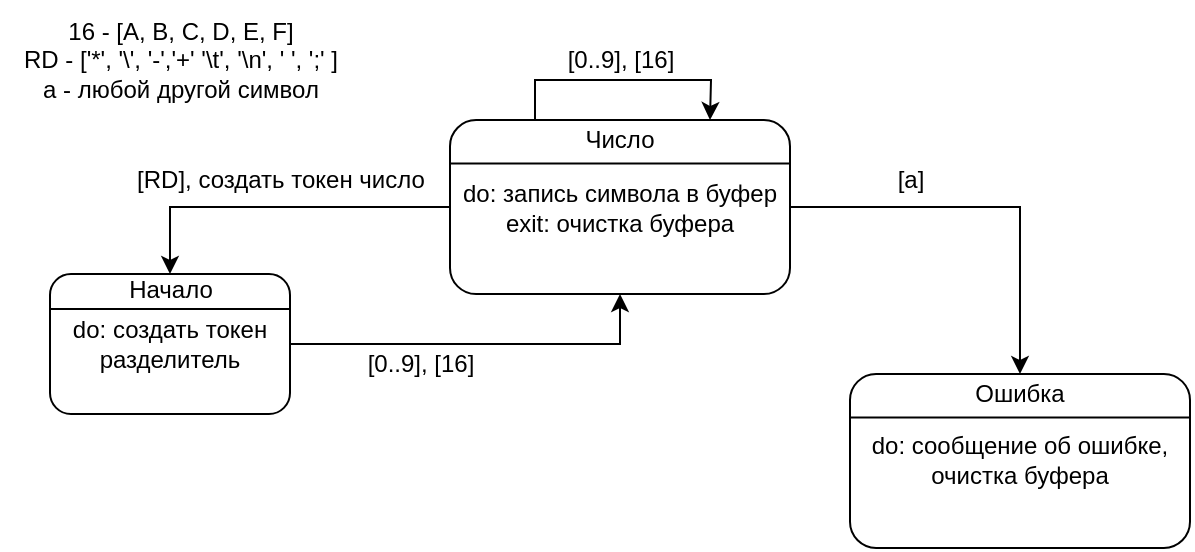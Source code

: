 <mxfile version="21.2.1" type="device" pages="4">
  <diagram name="Число" id="-FaNdaJi-jYGTAQw807s">
    <mxGraphModel dx="993" dy="581" grid="1" gridSize="10" guides="1" tooltips="1" connect="1" arrows="1" fold="1" page="1" pageScale="1" pageWidth="827" pageHeight="1169" math="0" shadow="0">
      <root>
        <mxCell id="0" />
        <mxCell id="1" parent="0" />
        <mxCell id="g2cR2aIbDtPU0na0KHwk-6" value="16 - [A, B, C, D, E, F]&lt;br&gt;RD - [&#39;*&#39;, &#39;\&#39;, &#39;-&#39;,&#39;+&#39; &#39;\t&#39;, &#39;\n&#39;, &#39; &#39;, &#39;;&#39; ]&lt;br&gt;a - любой другой символ" style="text;html=1;align=center;verticalAlign=middle;resizable=0;points=[];autosize=1;strokeColor=none;fillColor=none;" vertex="1" parent="1">
          <mxGeometry x="5" y="20.04" width="180" height="60" as="geometry" />
        </mxCell>
        <mxCell id="g2cR2aIbDtPU0na0KHwk-30" style="edgeStyle=orthogonalEdgeStyle;rounded=0;orthogonalLoop=1;jettySize=auto;html=1;exitX=1;exitY=0.5;exitDx=0;exitDy=0;entryX=0.5;entryY=1;entryDx=0;entryDy=0;" edge="1" parent="1" source="g2cR2aIbDtPU0na0KHwk-43" target="g2cR2aIbDtPU0na0KHwk-15">
          <mxGeometry relative="1" as="geometry">
            <mxPoint x="150" y="167" as="sourcePoint" />
            <mxPoint x="370" y="227" as="targetPoint" />
            <Array as="points">
              <mxPoint x="315" y="192" />
            </Array>
          </mxGeometry>
        </mxCell>
        <mxCell id="g2cR2aIbDtPU0na0KHwk-31" value="[0..9], [16]" style="text;html=1;align=center;verticalAlign=middle;resizable=0;points=[];autosize=1;strokeColor=none;fillColor=none;" vertex="1" parent="1">
          <mxGeometry x="175" y="187" width="80" height="30" as="geometry" />
        </mxCell>
        <mxCell id="g2cR2aIbDtPU0na0KHwk-32" value="" style="group" vertex="1" connectable="0" parent="1">
          <mxGeometry x="230" y="80.04" width="170" height="86.96" as="geometry" />
        </mxCell>
        <mxCell id="g2cR2aIbDtPU0na0KHwk-33" style="edgeStyle=orthogonalEdgeStyle;rounded=0;orthogonalLoop=1;jettySize=auto;html=1;exitX=0.25;exitY=0;exitDx=0;exitDy=0;" edge="1" parent="g2cR2aIbDtPU0na0KHwk-32" source="g2cR2aIbDtPU0na0KHwk-15">
          <mxGeometry relative="1" as="geometry">
            <mxPoint x="130" y="-0.04" as="targetPoint" />
          </mxGeometry>
        </mxCell>
        <mxCell id="g2cR2aIbDtPU0na0KHwk-15" value="do: запись символа в буфер&lt;br&gt;exit: очистка буфера" style="rounded=1;whiteSpace=wrap;html=1;" vertex="1" parent="g2cR2aIbDtPU0na0KHwk-32">
          <mxGeometry y="0.003" width="170" height="86.957" as="geometry" />
        </mxCell>
        <mxCell id="g2cR2aIbDtPU0na0KHwk-16" value="" style="endArrow=none;html=1;rounded=0;exitX=0;exitY=0.25;exitDx=0;exitDy=0;entryX=1;entryY=0.25;entryDx=0;entryDy=0;" edge="1" parent="g2cR2aIbDtPU0na0KHwk-32" source="g2cR2aIbDtPU0na0KHwk-15" target="g2cR2aIbDtPU0na0KHwk-15">
          <mxGeometry width="50" height="50" relative="1" as="geometry">
            <mxPoint x="48.571" y="0.003" as="sourcePoint" />
            <mxPoint x="109.286" y="-72.46" as="targetPoint" />
          </mxGeometry>
        </mxCell>
        <mxCell id="g2cR2aIbDtPU0na0KHwk-17" value="Число" style="text;html=1;strokeColor=none;fillColor=none;align=center;verticalAlign=middle;whiteSpace=wrap;rounded=0;" vertex="1" parent="g2cR2aIbDtPU0na0KHwk-32">
          <mxGeometry x="53.21" width="63.57" height="20" as="geometry" />
        </mxCell>
        <mxCell id="g2cR2aIbDtPU0na0KHwk-34" value="[0..9], [16]" style="text;html=1;align=center;verticalAlign=middle;resizable=0;points=[];autosize=1;strokeColor=none;fillColor=none;" vertex="1" parent="1">
          <mxGeometry x="275" y="35.04" width="80" height="30" as="geometry" />
        </mxCell>
        <mxCell id="g2cR2aIbDtPU0na0KHwk-41" value="" style="group" vertex="1" connectable="0" parent="1">
          <mxGeometry x="30" y="157" width="120" height="70" as="geometry" />
        </mxCell>
        <mxCell id="g2cR2aIbDtPU0na0KHwk-43" value="do: создать токен разделитель" style="rounded=1;whiteSpace=wrap;html=1;" vertex="1" parent="g2cR2aIbDtPU0na0KHwk-41">
          <mxGeometry y="0.003" width="120" height="69.997" as="geometry" />
        </mxCell>
        <mxCell id="g2cR2aIbDtPU0na0KHwk-44" value="" style="endArrow=none;html=1;rounded=0;exitX=0;exitY=0.25;exitDx=0;exitDy=0;entryX=1;entryY=0.25;entryDx=0;entryDy=0;" edge="1" parent="g2cR2aIbDtPU0na0KHwk-41" source="g2cR2aIbDtPU0na0KHwk-43" target="g2cR2aIbDtPU0na0KHwk-43">
          <mxGeometry width="50" height="50" relative="1" as="geometry">
            <mxPoint x="34.286" y="0.003" as="sourcePoint" />
            <mxPoint x="77.143" y="-58.328" as="targetPoint" />
          </mxGeometry>
        </mxCell>
        <mxCell id="g2cR2aIbDtPU0na0KHwk-45" value="Начало" style="text;html=1;strokeColor=none;fillColor=none;align=center;verticalAlign=middle;whiteSpace=wrap;rounded=0;" vertex="1" parent="g2cR2aIbDtPU0na0KHwk-41">
          <mxGeometry x="37.56" width="44.873" height="16.099" as="geometry" />
        </mxCell>
        <mxCell id="g2cR2aIbDtPU0na0KHwk-47" style="edgeStyle=orthogonalEdgeStyle;rounded=0;orthogonalLoop=1;jettySize=auto;html=1;exitX=0;exitY=0.5;exitDx=0;exitDy=0;entryX=0.5;entryY=0;entryDx=0;entryDy=0;" edge="1" parent="1" source="g2cR2aIbDtPU0na0KHwk-15" target="g2cR2aIbDtPU0na0KHwk-45">
          <mxGeometry relative="1" as="geometry" />
        </mxCell>
        <mxCell id="g2cR2aIbDtPU0na0KHwk-48" value="[RD], создать токен число" style="text;html=1;align=center;verticalAlign=middle;resizable=0;points=[];autosize=1;strokeColor=none;fillColor=none;" vertex="1" parent="1">
          <mxGeometry x="60" y="95" width="170" height="30" as="geometry" />
        </mxCell>
        <mxCell id="g2cR2aIbDtPU0na0KHwk-55" value="" style="group" vertex="1" connectable="0" parent="1">
          <mxGeometry x="430" y="207" width="170" height="86.96" as="geometry" />
        </mxCell>
        <mxCell id="g2cR2aIbDtPU0na0KHwk-57" value="do: сообщение об ошибке,&lt;br&gt;очистка буфера" style="rounded=1;whiteSpace=wrap;html=1;" vertex="1" parent="g2cR2aIbDtPU0na0KHwk-55">
          <mxGeometry y="0.003" width="170" height="86.957" as="geometry" />
        </mxCell>
        <mxCell id="g2cR2aIbDtPU0na0KHwk-58" value="" style="endArrow=none;html=1;rounded=0;exitX=0;exitY=0.25;exitDx=0;exitDy=0;entryX=1;entryY=0.25;entryDx=0;entryDy=0;" edge="1" parent="g2cR2aIbDtPU0na0KHwk-55" source="g2cR2aIbDtPU0na0KHwk-57" target="g2cR2aIbDtPU0na0KHwk-57">
          <mxGeometry width="50" height="50" relative="1" as="geometry">
            <mxPoint x="48.571" y="0.003" as="sourcePoint" />
            <mxPoint x="109.286" y="-72.46" as="targetPoint" />
          </mxGeometry>
        </mxCell>
        <mxCell id="g2cR2aIbDtPU0na0KHwk-59" value="Ошибка" style="text;html=1;strokeColor=none;fillColor=none;align=center;verticalAlign=middle;whiteSpace=wrap;rounded=0;" vertex="1" parent="g2cR2aIbDtPU0na0KHwk-55">
          <mxGeometry x="53.21" width="63.57" height="20" as="geometry" />
        </mxCell>
        <mxCell id="g2cR2aIbDtPU0na0KHwk-60" style="edgeStyle=orthogonalEdgeStyle;rounded=0;orthogonalLoop=1;jettySize=auto;html=1;exitX=1;exitY=0.5;exitDx=0;exitDy=0;entryX=0.5;entryY=0;entryDx=0;entryDy=0;" edge="1" parent="1" source="g2cR2aIbDtPU0na0KHwk-15" target="g2cR2aIbDtPU0na0KHwk-59">
          <mxGeometry relative="1" as="geometry" />
        </mxCell>
        <mxCell id="g2cR2aIbDtPU0na0KHwk-61" value="[а]" style="text;html=1;align=center;verticalAlign=middle;resizable=0;points=[];autosize=1;strokeColor=none;fillColor=none;" vertex="1" parent="1">
          <mxGeometry x="440" y="95" width="40" height="30" as="geometry" />
        </mxCell>
      </root>
    </mxGraphModel>
  </diagram>
  <diagram id="Ce51xqV-99f6zPZpt35O" name="слово">
    <mxGraphModel dx="993" dy="581" grid="1" gridSize="10" guides="1" tooltips="1" connect="1" arrows="1" fold="1" page="1" pageScale="1" pageWidth="827" pageHeight="1169" math="0" shadow="0">
      <root>
        <mxCell id="0" />
        <mxCell id="1" parent="0" />
        <mxCell id="4OqHlR-MOp9A3rrNsiLq-1" value="RD1 - [&#39;*&#39;, &#39;\&#39;, &#39;-&#39;, &#39;\t&#39;, &#39;\n&#39;, &#39; &#39;, &#39;;&#39; , &#39;(&#39;, &#39;)&#39;, &#39;&amp;gt;&#39;, &#39;&amp;lt;&#39;, &#39;=&#39;]&lt;br&gt;a - любой другой символ" style="text;html=1;align=left;verticalAlign=middle;resizable=0;points=[];autosize=1;strokeColor=none;fillColor=none;" vertex="1" parent="1">
          <mxGeometry x="10" y="15.04" width="260" height="40" as="geometry" />
        </mxCell>
        <mxCell id="4OqHlR-MOp9A3rrNsiLq-2" style="edgeStyle=orthogonalEdgeStyle;rounded=0;orthogonalLoop=1;jettySize=auto;html=1;exitX=1;exitY=0.5;exitDx=0;exitDy=0;entryX=0.5;entryY=1;entryDx=0;entryDy=0;" edge="1" parent="1" source="4OqHlR-MOp9A3rrNsiLq-11" target="4OqHlR-MOp9A3rrNsiLq-6">
          <mxGeometry relative="1" as="geometry">
            <mxPoint x="150" y="167" as="sourcePoint" />
            <mxPoint x="370" y="227" as="targetPoint" />
            <Array as="points">
              <mxPoint x="315" y="192" />
            </Array>
          </mxGeometry>
        </mxCell>
        <mxCell id="4OqHlR-MOp9A3rrNsiLq-3" value="[буква]" style="text;html=1;align=center;verticalAlign=middle;resizable=0;points=[];autosize=1;strokeColor=none;fillColor=none;" vertex="1" parent="1">
          <mxGeometry x="185" y="187" width="60" height="30" as="geometry" />
        </mxCell>
        <mxCell id="4OqHlR-MOp9A3rrNsiLq-4" value="" style="group" vertex="1" connectable="0" parent="1">
          <mxGeometry x="230" y="80.04" width="170" height="86.96" as="geometry" />
        </mxCell>
        <mxCell id="4OqHlR-MOp9A3rrNsiLq-5" style="edgeStyle=orthogonalEdgeStyle;rounded=0;orthogonalLoop=1;jettySize=auto;html=1;exitX=0.25;exitY=0;exitDx=0;exitDy=0;" edge="1" parent="4OqHlR-MOp9A3rrNsiLq-4" source="4OqHlR-MOp9A3rrNsiLq-6">
          <mxGeometry relative="1" as="geometry">
            <mxPoint x="130" y="-0.04" as="targetPoint" />
          </mxGeometry>
        </mxCell>
        <mxCell id="4OqHlR-MOp9A3rrNsiLq-6" value="do: запись символа в буфер&lt;br&gt;exit: очистка буфера" style="rounded=1;whiteSpace=wrap;html=1;" vertex="1" parent="4OqHlR-MOp9A3rrNsiLq-4">
          <mxGeometry y="0.003" width="170" height="86.957" as="geometry" />
        </mxCell>
        <mxCell id="4OqHlR-MOp9A3rrNsiLq-7" value="" style="endArrow=none;html=1;rounded=0;exitX=0;exitY=0.25;exitDx=0;exitDy=0;entryX=1;entryY=0.25;entryDx=0;entryDy=0;" edge="1" parent="4OqHlR-MOp9A3rrNsiLq-4" source="4OqHlR-MOp9A3rrNsiLq-6" target="4OqHlR-MOp9A3rrNsiLq-6">
          <mxGeometry width="50" height="50" relative="1" as="geometry">
            <mxPoint x="48.571" y="0.003" as="sourcePoint" />
            <mxPoint x="109.286" y="-72.46" as="targetPoint" />
          </mxGeometry>
        </mxCell>
        <mxCell id="4OqHlR-MOp9A3rrNsiLq-8" value="Слово" style="text;html=1;strokeColor=none;fillColor=none;align=center;verticalAlign=middle;whiteSpace=wrap;rounded=0;" vertex="1" parent="4OqHlR-MOp9A3rrNsiLq-4">
          <mxGeometry x="53.21" width="63.57" height="20" as="geometry" />
        </mxCell>
        <mxCell id="4OqHlR-MOp9A3rrNsiLq-9" value="[a]" style="text;html=1;align=center;verticalAlign=middle;resizable=0;points=[];autosize=1;strokeColor=none;fillColor=none;" vertex="1" parent="1">
          <mxGeometry x="295" y="35.04" width="40" height="30" as="geometry" />
        </mxCell>
        <mxCell id="4OqHlR-MOp9A3rrNsiLq-10" value="" style="group" vertex="1" connectable="0" parent="1">
          <mxGeometry x="30" y="157" width="120" height="70" as="geometry" />
        </mxCell>
        <mxCell id="4OqHlR-MOp9A3rrNsiLq-11" value="do: создание токена разделитель" style="rounded=1;whiteSpace=wrap;html=1;" vertex="1" parent="4OqHlR-MOp9A3rrNsiLq-10">
          <mxGeometry y="0.003" width="120" height="69.997" as="geometry" />
        </mxCell>
        <mxCell id="4OqHlR-MOp9A3rrNsiLq-12" value="" style="endArrow=none;html=1;rounded=0;exitX=0;exitY=0.25;exitDx=0;exitDy=0;entryX=1;entryY=0.25;entryDx=0;entryDy=0;" edge="1" parent="4OqHlR-MOp9A3rrNsiLq-10" source="4OqHlR-MOp9A3rrNsiLq-11" target="4OqHlR-MOp9A3rrNsiLq-11">
          <mxGeometry width="50" height="50" relative="1" as="geometry">
            <mxPoint x="34.286" y="0.003" as="sourcePoint" />
            <mxPoint x="77.143" y="-58.328" as="targetPoint" />
          </mxGeometry>
        </mxCell>
        <mxCell id="4OqHlR-MOp9A3rrNsiLq-13" value="Начало" style="text;html=1;strokeColor=none;fillColor=none;align=center;verticalAlign=middle;whiteSpace=wrap;rounded=0;" vertex="1" parent="4OqHlR-MOp9A3rrNsiLq-10">
          <mxGeometry x="37.56" width="44.873" height="16.099" as="geometry" />
        </mxCell>
        <mxCell id="Vw_pq-2iSd1U1v_fBbTp-1" value="" style="group" vertex="1" connectable="0" parent="1">
          <mxGeometry x="430" y="200" width="170" height="86.96" as="geometry" />
        </mxCell>
        <mxCell id="Vw_pq-2iSd1U1v_fBbTp-8" style="edgeStyle=orthogonalEdgeStyle;rounded=0;orthogonalLoop=1;jettySize=auto;html=1;exitX=0;exitY=0.5;exitDx=0;exitDy=0;" edge="1" parent="Vw_pq-2iSd1U1v_fBbTp-1" source="Vw_pq-2iSd1U1v_fBbTp-3">
          <mxGeometry relative="1" as="geometry">
            <mxPoint x="-330" y="30" as="targetPoint" />
            <Array as="points">
              <mxPoint x="-330" y="44" />
            </Array>
          </mxGeometry>
        </mxCell>
        <mxCell id="Vw_pq-2iSd1U1v_fBbTp-3" value="do: сравнение буфера со списоком кодового слова&lt;br&gt;exit: очистка буфера" style="rounded=1;whiteSpace=wrap;html=1;" vertex="1" parent="Vw_pq-2iSd1U1v_fBbTp-1">
          <mxGeometry y="0.003" width="170" height="86.957" as="geometry" />
        </mxCell>
        <mxCell id="Vw_pq-2iSd1U1v_fBbTp-4" value="" style="endArrow=none;html=1;rounded=0;exitX=0;exitY=0.25;exitDx=0;exitDy=0;entryX=1;entryY=0.25;entryDx=0;entryDy=0;" edge="1" parent="Vw_pq-2iSd1U1v_fBbTp-1" source="Vw_pq-2iSd1U1v_fBbTp-3" target="Vw_pq-2iSd1U1v_fBbTp-3">
          <mxGeometry width="50" height="50" relative="1" as="geometry">
            <mxPoint x="48.571" y="0.003" as="sourcePoint" />
            <mxPoint x="109.286" y="-72.46" as="targetPoint" />
          </mxGeometry>
        </mxCell>
        <mxCell id="Vw_pq-2iSd1U1v_fBbTp-5" value="Сравнение" style="text;html=1;strokeColor=none;fillColor=none;align=center;verticalAlign=middle;whiteSpace=wrap;rounded=0;" vertex="1" parent="Vw_pq-2iSd1U1v_fBbTp-1">
          <mxGeometry x="53.21" width="63.57" height="20" as="geometry" />
        </mxCell>
        <mxCell id="Vw_pq-2iSd1U1v_fBbTp-6" style="edgeStyle=orthogonalEdgeStyle;rounded=0;orthogonalLoop=1;jettySize=auto;html=1;exitX=1;exitY=0.5;exitDx=0;exitDy=0;entryX=0.5;entryY=0;entryDx=0;entryDy=0;" edge="1" parent="1" source="4OqHlR-MOp9A3rrNsiLq-6" target="Vw_pq-2iSd1U1v_fBbTp-5">
          <mxGeometry relative="1" as="geometry" />
        </mxCell>
        <mxCell id="Vw_pq-2iSd1U1v_fBbTp-7" value="[RD1]" style="text;html=1;align=center;verticalAlign=middle;resizable=0;points=[];autosize=1;strokeColor=none;fillColor=none;" vertex="1" parent="1">
          <mxGeometry x="425" y="98" width="50" height="30" as="geometry" />
        </mxCell>
        <mxCell id="Vw_pq-2iSd1U1v_fBbTp-9" value="[есть соответствие], создание токена кодовое слово" style="text;html=1;align=center;verticalAlign=middle;resizable=0;points=[];autosize=1;strokeColor=none;fillColor=none;" vertex="1" parent="1">
          <mxGeometry x="110" y="218" width="320" height="30" as="geometry" />
        </mxCell>
        <mxCell id="Vw_pq-2iSd1U1v_fBbTp-11" style="edgeStyle=orthogonalEdgeStyle;rounded=0;orthogonalLoop=1;jettySize=auto;html=1;exitX=0;exitY=0.75;exitDx=0;exitDy=0;entryX=0.25;entryY=1;entryDx=0;entryDy=0;" edge="1" parent="1" source="Vw_pq-2iSd1U1v_fBbTp-3" target="4OqHlR-MOp9A3rrNsiLq-11">
          <mxGeometry relative="1" as="geometry" />
        </mxCell>
        <mxCell id="Vw_pq-2iSd1U1v_fBbTp-12" value="[нет соответствия], создание токена идентификатор" style="text;html=1;align=center;verticalAlign=middle;resizable=0;points=[];autosize=1;strokeColor=none;fillColor=none;" vertex="1" parent="1">
          <mxGeometry x="85" y="256.96" width="310" height="30" as="geometry" />
        </mxCell>
        <mxCell id="Vw_pq-2iSd1U1v_fBbTp-13" style="edgeStyle=orthogonalEdgeStyle;rounded=0;orthogonalLoop=1;jettySize=auto;html=1;exitX=0.25;exitY=1;exitDx=0;exitDy=0;entryX=0;entryY=0.5;entryDx=0;entryDy=0;" edge="1" parent="1" source="Vw_pq-2iSd1U1v_fBbTp-3" target="4OqHlR-MOp9A3rrNsiLq-11">
          <mxGeometry relative="1" as="geometry" />
        </mxCell>
        <mxCell id="Vw_pq-2iSd1U1v_fBbTp-14" value="&lt;span style=&quot;color: rgb(0, 0, 0); font-family: Helvetica; font-size: 12px; font-style: normal; font-variant-ligatures: normal; font-variant-caps: normal; font-weight: 400; letter-spacing: normal; orphans: 2; text-align: center; text-indent: 0px; text-transform: none; widows: 2; word-spacing: 0px; -webkit-text-stroke-width: 0px; background-color: rgb(251, 251, 251); text-decoration-thickness: initial; text-decoration-style: initial; text-decoration-color: initial; float: none; display: inline !important;&quot;&gt;[н], создание токена лев_скобка,&lt;br&gt;[к], создание токена прав_скобка&lt;br&gt;&lt;/span&gt;" style="text;whiteSpace=wrap;html=1;" vertex="1" parent="1">
          <mxGeometry x="94" y="310" width="320" height="40" as="geometry" />
        </mxCell>
      </root>
    </mxGraphModel>
  </diagram>
  <diagram id="Blykep9uQv7Deb8Cek7l" name="разделитель">
    <mxGraphModel dx="993" dy="581" grid="1" gridSize="10" guides="1" tooltips="1" connect="1" arrows="1" fold="1" page="1" pageScale="1" pageWidth="827" pageHeight="1169" math="0" shadow="0">
      <root>
        <mxCell id="0" />
        <mxCell id="1" parent="0" />
        <mxCell id="_HauFo0hC4ByGiSFNSpL-1" style="edgeStyle=orthogonalEdgeStyle;rounded=0;orthogonalLoop=1;jettySize=auto;html=1;exitX=1;exitY=0.5;exitDx=0;exitDy=0;entryX=0.5;entryY=1;entryDx=0;entryDy=0;" edge="1" parent="1" source="_HauFo0hC4ByGiSFNSpL-9" target="_HauFo0hC4ByGiSFNSpL-5">
          <mxGeometry relative="1" as="geometry">
            <mxPoint x="150" y="167" as="sourcePoint" />
            <mxPoint x="370" y="227" as="targetPoint" />
            <Array as="points">
              <mxPoint x="315" y="192" />
            </Array>
          </mxGeometry>
        </mxCell>
        <mxCell id="_HauFo0hC4ByGiSFNSpL-3" value="" style="group" vertex="1" connectable="0" parent="1">
          <mxGeometry x="230" y="80.04" width="170" height="86.96" as="geometry" />
        </mxCell>
        <mxCell id="_HauFo0hC4ByGiSFNSpL-4" style="edgeStyle=orthogonalEdgeStyle;rounded=0;orthogonalLoop=1;jettySize=auto;html=1;exitX=0.25;exitY=0;exitDx=0;exitDy=0;" edge="1" parent="_HauFo0hC4ByGiSFNSpL-3" source="_HauFo0hC4ByGiSFNSpL-5">
          <mxGeometry relative="1" as="geometry">
            <mxPoint x="130" y="-0.04" as="targetPoint" />
          </mxGeometry>
        </mxCell>
        <mxCell id="_HauFo0hC4ByGiSFNSpL-5" value="do: запись символа в буфер&lt;br&gt;exit: очистка буфера" style="rounded=1;whiteSpace=wrap;html=1;" vertex="1" parent="_HauFo0hC4ByGiSFNSpL-3">
          <mxGeometry y="0.003" width="170" height="86.957" as="geometry" />
        </mxCell>
        <mxCell id="_HauFo0hC4ByGiSFNSpL-6" value="" style="endArrow=none;html=1;rounded=0;exitX=0;exitY=0.25;exitDx=0;exitDy=0;entryX=1;entryY=0.25;entryDx=0;entryDy=0;" edge="1" parent="_HauFo0hC4ByGiSFNSpL-3" source="_HauFo0hC4ByGiSFNSpL-5" target="_HauFo0hC4ByGiSFNSpL-5">
          <mxGeometry width="50" height="50" relative="1" as="geometry">
            <mxPoint x="48.571" y="0.003" as="sourcePoint" />
            <mxPoint x="109.286" y="-72.46" as="targetPoint" />
          </mxGeometry>
        </mxCell>
        <mxCell id="_HauFo0hC4ByGiSFNSpL-7" value="Число" style="text;html=1;strokeColor=none;fillColor=none;align=center;verticalAlign=middle;whiteSpace=wrap;rounded=0;" vertex="1" parent="_HauFo0hC4ByGiSFNSpL-3">
          <mxGeometry x="53.21" width="63.57" height="20" as="geometry" />
        </mxCell>
        <mxCell id="_HauFo0hC4ByGiSFNSpL-8" value="" style="group" vertex="1" connectable="0" parent="1">
          <mxGeometry x="30" y="157" width="120" height="70" as="geometry" />
        </mxCell>
        <mxCell id="_HauFo0hC4ByGiSFNSpL-9" value="" style="rounded=1;whiteSpace=wrap;html=1;" vertex="1" parent="_HauFo0hC4ByGiSFNSpL-8">
          <mxGeometry y="0.003" width="120" height="69.997" as="geometry" />
        </mxCell>
        <mxCell id="_HauFo0hC4ByGiSFNSpL-10" value="" style="endArrow=none;html=1;rounded=0;exitX=0;exitY=0.25;exitDx=0;exitDy=0;entryX=1;entryY=0.25;entryDx=0;entryDy=0;" edge="1" parent="_HauFo0hC4ByGiSFNSpL-8" source="_HauFo0hC4ByGiSFNSpL-9" target="_HauFo0hC4ByGiSFNSpL-9">
          <mxGeometry width="50" height="50" relative="1" as="geometry">
            <mxPoint x="34.286" y="0.003" as="sourcePoint" />
            <mxPoint x="77.143" y="-58.328" as="targetPoint" />
          </mxGeometry>
        </mxCell>
        <mxCell id="_HauFo0hC4ByGiSFNSpL-11" value="Начало" style="text;html=1;strokeColor=none;fillColor=none;align=center;verticalAlign=middle;whiteSpace=wrap;rounded=0;" vertex="1" parent="_HauFo0hC4ByGiSFNSpL-8">
          <mxGeometry x="37.56" width="44.873" height="16.099" as="geometry" />
        </mxCell>
        <mxCell id="_HauFo0hC4ByGiSFNSpL-14" value="" style="group" vertex="1" connectable="0" parent="1">
          <mxGeometry x="610" y="280" width="170" height="86.96" as="geometry" />
        </mxCell>
        <mxCell id="_HauFo0hC4ByGiSFNSpL-15" value="do: сообщение об ошибке,&lt;br&gt;очистка буфера" style="rounded=1;whiteSpace=wrap;html=1;" vertex="1" parent="_HauFo0hC4ByGiSFNSpL-14">
          <mxGeometry y="0.003" width="170" height="86.957" as="geometry" />
        </mxCell>
        <mxCell id="_HauFo0hC4ByGiSFNSpL-16" value="" style="endArrow=none;html=1;rounded=0;exitX=0;exitY=0.25;exitDx=0;exitDy=0;entryX=1;entryY=0.25;entryDx=0;entryDy=0;" edge="1" parent="_HauFo0hC4ByGiSFNSpL-14" source="_HauFo0hC4ByGiSFNSpL-15" target="_HauFo0hC4ByGiSFNSpL-15">
          <mxGeometry width="50" height="50" relative="1" as="geometry">
            <mxPoint x="48.571" y="0.003" as="sourcePoint" />
            <mxPoint x="109.286" y="-72.46" as="targetPoint" />
          </mxGeometry>
        </mxCell>
        <mxCell id="_HauFo0hC4ByGiSFNSpL-17" value="Ошибка" style="text;html=1;strokeColor=none;fillColor=none;align=center;verticalAlign=middle;whiteSpace=wrap;rounded=0;" vertex="1" parent="_HauFo0hC4ByGiSFNSpL-14">
          <mxGeometry x="53.21" width="63.57" height="20" as="geometry" />
        </mxCell>
        <mxCell id="_HauFo0hC4ByGiSFNSpL-18" style="edgeStyle=orthogonalEdgeStyle;rounded=0;orthogonalLoop=1;jettySize=auto;html=1;exitX=1;exitY=0.5;exitDx=0;exitDy=0;" edge="1" parent="1" source="_HauFo0hC4ByGiSFNSpL-5">
          <mxGeometry relative="1" as="geometry">
            <mxPoint x="525" y="170" as="targetPoint" />
          </mxGeometry>
        </mxCell>
        <mxCell id="_HauFo0hC4ByGiSFNSpL-19" value="[&#39; &#39;, &#39;\t&#39;, &#39;\n&#39;]" style="text;html=1;align=center;verticalAlign=middle;resizable=0;points=[];autosize=1;strokeColor=none;fillColor=none;" vertex="1" parent="1">
          <mxGeometry x="420" y="95" width="80" height="30" as="geometry" />
        </mxCell>
        <mxCell id="_HauFo0hC4ByGiSFNSpL-21" value="[=, !, &amp;lt;, &amp;gt;]" style="text;html=1;align=center;verticalAlign=middle;resizable=0;points=[];autosize=1;strokeColor=none;fillColor=none;" vertex="1" parent="1">
          <mxGeometry x="160" y="158" width="70" height="30" as="geometry" />
        </mxCell>
        <mxCell id="_HauFo0hC4ByGiSFNSpL-22" value="допустимые&amp;nbsp; = {&#39;==&#39;, &#39;!=&#39;, &#39;&amp;lt;=&#39;, &#39;&amp;gt;=&#39;}&lt;br&gt;&lt;div style=&quot;text-align: left;&quot;&gt;&lt;span style=&quot;background-color: initial;&quot;&gt;a - любой символ&lt;/span&gt;&lt;/div&gt;&lt;div style=&quot;text-align: left;&quot;&gt;&lt;span style=&quot;background-color: initial;&quot;&gt;b - не сравнение&amp;nbsp;&lt;/span&gt;&lt;/div&gt;" style="text;html=1;align=center;verticalAlign=middle;resizable=0;points=[];autosize=1;strokeColor=none;fillColor=none;" vertex="1" parent="1">
          <mxGeometry x="10" y="8" width="210" height="60" as="geometry" />
        </mxCell>
        <mxCell id="_HauFo0hC4ByGiSFNSpL-23" value="[a]" style="text;html=1;align=center;verticalAlign=middle;resizable=0;points=[];autosize=1;strokeColor=none;fillColor=none;" vertex="1" parent="1">
          <mxGeometry x="290" y="38" width="40" height="30" as="geometry" />
        </mxCell>
        <mxCell id="_HauFo0hC4ByGiSFNSpL-29" value="" style="group" vertex="1" connectable="0" parent="1">
          <mxGeometry x="440" y="170" width="170" height="86.96" as="geometry" />
        </mxCell>
        <mxCell id="_HauFo0hC4ByGiSFNSpL-33" style="edgeStyle=orthogonalEdgeStyle;rounded=0;orthogonalLoop=1;jettySize=auto;html=1;exitX=1;exitY=0.5;exitDx=0;exitDy=0;" edge="1" parent="_HauFo0hC4ByGiSFNSpL-29" source="_HauFo0hC4ByGiSFNSpL-30">
          <mxGeometry relative="1" as="geometry">
            <mxPoint x="250" y="110" as="targetPoint" />
          </mxGeometry>
        </mxCell>
        <mxCell id="_HauFo0hC4ByGiSFNSpL-30" value="do: сравнение буфера со список допустимых комбинаций" style="rounded=1;whiteSpace=wrap;html=1;" vertex="1" parent="_HauFo0hC4ByGiSFNSpL-29">
          <mxGeometry y="0.003" width="170" height="86.957" as="geometry" />
        </mxCell>
        <mxCell id="_HauFo0hC4ByGiSFNSpL-31" value="" style="endArrow=none;html=1;rounded=0;exitX=0;exitY=0.25;exitDx=0;exitDy=0;entryX=1;entryY=0.25;entryDx=0;entryDy=0;" edge="1" parent="_HauFo0hC4ByGiSFNSpL-29" source="_HauFo0hC4ByGiSFNSpL-30" target="_HauFo0hC4ByGiSFNSpL-30">
          <mxGeometry width="50" height="50" relative="1" as="geometry">
            <mxPoint x="48.571" y="0.003" as="sourcePoint" />
            <mxPoint x="109.286" y="-72.46" as="targetPoint" />
          </mxGeometry>
        </mxCell>
        <mxCell id="_HauFo0hC4ByGiSFNSpL-32" value="Сравнение" style="text;html=1;strokeColor=none;fillColor=none;align=center;verticalAlign=middle;whiteSpace=wrap;rounded=0;" vertex="1" parent="_HauFo0hC4ByGiSFNSpL-29">
          <mxGeometry x="53.21" width="63.57" height="20" as="geometry" />
        </mxCell>
        <mxCell id="_HauFo0hC4ByGiSFNSpL-34" value="[нет соответствия]" style="text;html=1;align=center;verticalAlign=middle;resizable=0;points=[];autosize=1;strokeColor=none;fillColor=none;" vertex="1" parent="1">
          <mxGeometry x="610" y="188" width="130" height="30" as="geometry" />
        </mxCell>
        <mxCell id="_HauFo0hC4ByGiSFNSpL-35" style="edgeStyle=orthogonalEdgeStyle;rounded=0;orthogonalLoop=1;jettySize=auto;html=1;exitX=0;exitY=0.75;exitDx=0;exitDy=0;entryX=0.5;entryY=1;entryDx=0;entryDy=0;" edge="1" parent="1" source="_HauFo0hC4ByGiSFNSpL-30" target="_HauFo0hC4ByGiSFNSpL-9">
          <mxGeometry relative="1" as="geometry">
            <Array as="points">
              <mxPoint x="410" y="235" />
              <mxPoint x="410" y="280" />
              <mxPoint x="90" y="280" />
            </Array>
          </mxGeometry>
        </mxCell>
        <mxCell id="_HauFo0hC4ByGiSFNSpL-36" value="[есть соотвествие], создание токена сравнение" style="text;html=1;align=center;verticalAlign=middle;resizable=0;points=[];autosize=1;strokeColor=none;fillColor=none;" vertex="1" parent="1">
          <mxGeometry x="115" y="248" width="290" height="30" as="geometry" />
        </mxCell>
      </root>
    </mxGraphModel>
  </diagram>
  <diagram id="Ph5eA79w_tv8mjzvI_7O" name="общая">
    <mxGraphModel dx="993" dy="581" grid="1" gridSize="10" guides="1" tooltips="1" connect="1" arrows="1" fold="1" page="1" pageScale="1" pageWidth="827" pageHeight="1169" math="0" shadow="0">
      <root>
        <mxCell id="0" />
        <mxCell id="1" parent="0" />
        <mxCell id="dAqLtwF7J94JJw8BUnHf-1" value="16 - [A, B, C, D, E, F]&lt;br&gt;RD - [&#39;*&#39;, &#39;\&#39;, &#39;-&#39;,&#39;+&#39; &#39;\t&#39;, &#39;\n&#39;, &#39; &#39;, &#39;;&#39; ]&lt;br&gt;a - любой другой символ&lt;br&gt;допустимые&amp;nbsp; = {&#39;==&#39;, &#39;!=&#39;, &#39;&amp;lt;=&#39;, &#39;&amp;gt;=&#39;}&lt;br&gt;&lt;div style=&quot;border-color: var(--border-color);&quot;&gt;&lt;span style=&quot;border-color: var(--border-color); background-color: initial;&quot;&gt;b - не сравнение&amp;nbsp;&lt;/span&gt;&lt;/div&gt;&lt;div style=&quot;border-color: var(--border-color);&quot;&gt;&lt;span style=&quot;border-color: var(--border-color); background-color: initial;&quot;&gt;RD1 - [&#39;*&#39;, &#39;\&#39;, &#39;-&#39;, &#39;\t&#39;, &#39;\n&#39;, &#39; &#39;, &#39;;&#39; , &#39;(&#39;, &#39;)&#39;, &#39;&amp;gt;&#39;, &#39;&amp;lt;&#39;, &#39;=&#39;]&lt;br&gt;&lt;/span&gt;&lt;/div&gt;" style="text;html=1;align=left;verticalAlign=middle;resizable=0;points=[];autosize=1;strokeColor=none;fillColor=none;" vertex="1" parent="1">
          <mxGeometry x="550" y="10" width="260" height="100" as="geometry" />
        </mxCell>
        <mxCell id="dAqLtwF7J94JJw8BUnHf-2" style="edgeStyle=orthogonalEdgeStyle;rounded=0;orthogonalLoop=1;jettySize=auto;html=1;exitX=1;exitY=0.5;exitDx=0;exitDy=0;entryX=0.5;entryY=1;entryDx=0;entryDy=0;" edge="1" parent="1" source="dAqLtwF7J94JJw8BUnHf-11" target="dAqLtwF7J94JJw8BUnHf-6">
          <mxGeometry relative="1" as="geometry">
            <mxPoint x="150" y="167" as="sourcePoint" />
            <mxPoint x="370" y="227" as="targetPoint" />
            <Array as="points">
              <mxPoint x="315" y="192" />
            </Array>
          </mxGeometry>
        </mxCell>
        <mxCell id="dAqLtwF7J94JJw8BUnHf-3" value="[0..9], [16]" style="text;html=1;align=center;verticalAlign=middle;resizable=0;points=[];autosize=1;strokeColor=none;fillColor=none;" vertex="1" parent="1">
          <mxGeometry x="175" y="187" width="80" height="30" as="geometry" />
        </mxCell>
        <mxCell id="dAqLtwF7J94JJw8BUnHf-4" value="" style="group" vertex="1" connectable="0" parent="1">
          <mxGeometry x="230" y="80.04" width="170" height="86.96" as="geometry" />
        </mxCell>
        <mxCell id="dAqLtwF7J94JJw8BUnHf-5" style="edgeStyle=orthogonalEdgeStyle;rounded=0;orthogonalLoop=1;jettySize=auto;html=1;exitX=0.25;exitY=0;exitDx=0;exitDy=0;" edge="1" parent="dAqLtwF7J94JJw8BUnHf-4" source="dAqLtwF7J94JJw8BUnHf-6">
          <mxGeometry relative="1" as="geometry">
            <mxPoint x="130" y="-0.04" as="targetPoint" />
          </mxGeometry>
        </mxCell>
        <mxCell id="dAqLtwF7J94JJw8BUnHf-6" value="do: запись символа в буфер&lt;br&gt;exit: очистка буфера" style="rounded=1;whiteSpace=wrap;html=1;" vertex="1" parent="dAqLtwF7J94JJw8BUnHf-4">
          <mxGeometry y="0.003" width="170" height="86.957" as="geometry" />
        </mxCell>
        <mxCell id="dAqLtwF7J94JJw8BUnHf-7" value="" style="endArrow=none;html=1;rounded=0;exitX=0;exitY=0.25;exitDx=0;exitDy=0;entryX=1;entryY=0.25;entryDx=0;entryDy=0;" edge="1" parent="dAqLtwF7J94JJw8BUnHf-4" source="dAqLtwF7J94JJw8BUnHf-6" target="dAqLtwF7J94JJw8BUnHf-6">
          <mxGeometry width="50" height="50" relative="1" as="geometry">
            <mxPoint x="48.571" y="0.003" as="sourcePoint" />
            <mxPoint x="109.286" y="-72.46" as="targetPoint" />
          </mxGeometry>
        </mxCell>
        <mxCell id="dAqLtwF7J94JJw8BUnHf-8" value="Число" style="text;html=1;strokeColor=none;fillColor=none;align=center;verticalAlign=middle;whiteSpace=wrap;rounded=0;" vertex="1" parent="dAqLtwF7J94JJw8BUnHf-4">
          <mxGeometry x="53.21" width="63.57" height="20" as="geometry" />
        </mxCell>
        <mxCell id="dAqLtwF7J94JJw8BUnHf-9" value="[0..9], [16]" style="text;html=1;align=center;verticalAlign=middle;resizable=0;points=[];autosize=1;strokeColor=none;fillColor=none;" vertex="1" parent="1">
          <mxGeometry x="275" y="35.04" width="80" height="30" as="geometry" />
        </mxCell>
        <mxCell id="dAqLtwF7J94JJw8BUnHf-10" value="" style="group" vertex="1" connectable="0" parent="1">
          <mxGeometry x="30" y="157" width="120" height="70" as="geometry" />
        </mxCell>
        <mxCell id="dAqLtwF7J94JJw8BUnHf-11" value="do: создать токен разделитель" style="rounded=1;whiteSpace=wrap;html=1;" vertex="1" parent="dAqLtwF7J94JJw8BUnHf-10">
          <mxGeometry y="0.003" width="120" height="69.997" as="geometry" />
        </mxCell>
        <mxCell id="dAqLtwF7J94JJw8BUnHf-12" value="" style="endArrow=none;html=1;rounded=0;exitX=0;exitY=0.25;exitDx=0;exitDy=0;entryX=1;entryY=0.25;entryDx=0;entryDy=0;" edge="1" parent="dAqLtwF7J94JJw8BUnHf-10" source="dAqLtwF7J94JJw8BUnHf-11" target="dAqLtwF7J94JJw8BUnHf-11">
          <mxGeometry width="50" height="50" relative="1" as="geometry">
            <mxPoint x="34.286" y="0.003" as="sourcePoint" />
            <mxPoint x="77.143" y="-58.328" as="targetPoint" />
          </mxGeometry>
        </mxCell>
        <mxCell id="dAqLtwF7J94JJw8BUnHf-13" value="Начало" style="text;html=1;strokeColor=none;fillColor=none;align=center;verticalAlign=middle;whiteSpace=wrap;rounded=0;" vertex="1" parent="dAqLtwF7J94JJw8BUnHf-10">
          <mxGeometry x="37.56" width="44.873" height="16.099" as="geometry" />
        </mxCell>
        <mxCell id="dAqLtwF7J94JJw8BUnHf-14" style="edgeStyle=orthogonalEdgeStyle;rounded=0;orthogonalLoop=1;jettySize=auto;html=1;exitX=0;exitY=0.5;exitDx=0;exitDy=0;entryX=0.5;entryY=0;entryDx=0;entryDy=0;" edge="1" parent="1" source="dAqLtwF7J94JJw8BUnHf-6" target="dAqLtwF7J94JJw8BUnHf-13">
          <mxGeometry relative="1" as="geometry" />
        </mxCell>
        <mxCell id="dAqLtwF7J94JJw8BUnHf-15" value="[RD], создать токен число" style="text;html=1;align=center;verticalAlign=middle;resizable=0;points=[];autosize=1;strokeColor=none;fillColor=none;" vertex="1" parent="1">
          <mxGeometry x="60" y="95" width="170" height="30" as="geometry" />
        </mxCell>
        <mxCell id="dAqLtwF7J94JJw8BUnHf-16" value="" style="group" vertex="1" connectable="0" parent="1">
          <mxGeometry x="430" y="207" width="170" height="86.96" as="geometry" />
        </mxCell>
        <mxCell id="dAqLtwF7J94JJw8BUnHf-17" value="do: сообщение об ошибке,&lt;br&gt;очистка буфера" style="rounded=1;whiteSpace=wrap;html=1;" vertex="1" parent="dAqLtwF7J94JJw8BUnHf-16">
          <mxGeometry y="0.003" width="170" height="86.957" as="geometry" />
        </mxCell>
        <mxCell id="dAqLtwF7J94JJw8BUnHf-18" value="" style="endArrow=none;html=1;rounded=0;exitX=0;exitY=0.25;exitDx=0;exitDy=0;entryX=1;entryY=0.25;entryDx=0;entryDy=0;" edge="1" parent="dAqLtwF7J94JJw8BUnHf-16" source="dAqLtwF7J94JJw8BUnHf-17" target="dAqLtwF7J94JJw8BUnHf-17">
          <mxGeometry width="50" height="50" relative="1" as="geometry">
            <mxPoint x="48.571" y="0.003" as="sourcePoint" />
            <mxPoint x="109.286" y="-72.46" as="targetPoint" />
          </mxGeometry>
        </mxCell>
        <mxCell id="dAqLtwF7J94JJw8BUnHf-19" value="Ошибка" style="text;html=1;strokeColor=none;fillColor=none;align=center;verticalAlign=middle;whiteSpace=wrap;rounded=0;" vertex="1" parent="dAqLtwF7J94JJw8BUnHf-16">
          <mxGeometry x="53.21" width="63.57" height="20" as="geometry" />
        </mxCell>
        <mxCell id="dAqLtwF7J94JJw8BUnHf-20" style="edgeStyle=orthogonalEdgeStyle;rounded=0;orthogonalLoop=1;jettySize=auto;html=1;exitX=1;exitY=0.5;exitDx=0;exitDy=0;entryX=0.5;entryY=0;entryDx=0;entryDy=0;" edge="1" parent="1" source="dAqLtwF7J94JJw8BUnHf-6" target="dAqLtwF7J94JJw8BUnHf-19">
          <mxGeometry relative="1" as="geometry" />
        </mxCell>
        <mxCell id="dAqLtwF7J94JJw8BUnHf-21" value="[а]" style="text;html=1;align=center;verticalAlign=middle;resizable=0;points=[];autosize=1;strokeColor=none;fillColor=none;" vertex="1" parent="1">
          <mxGeometry x="440" y="95" width="40" height="30" as="geometry" />
        </mxCell>
        <mxCell id="xFK15hoBPHHc_hZM-27o-2" value="[буква]" style="text;html=1;align=center;verticalAlign=middle;resizable=0;points=[];autosize=1;strokeColor=none;fillColor=none;" vertex="1" parent="1">
          <mxGeometry x="170" y="332.96" width="60" height="30" as="geometry" />
        </mxCell>
        <mxCell id="xFK15hoBPHHc_hZM-27o-3" value="" style="group" vertex="1" connectable="0" parent="1">
          <mxGeometry x="250" y="315" width="170" height="86.96" as="geometry" />
        </mxCell>
        <mxCell id="xFK15hoBPHHc_hZM-27o-4" style="edgeStyle=orthogonalEdgeStyle;rounded=0;orthogonalLoop=1;jettySize=auto;html=1;exitX=0.25;exitY=0;exitDx=0;exitDy=0;" edge="1" parent="xFK15hoBPHHc_hZM-27o-3" source="xFK15hoBPHHc_hZM-27o-5">
          <mxGeometry relative="1" as="geometry">
            <mxPoint x="130" y="-0.04" as="targetPoint" />
          </mxGeometry>
        </mxCell>
        <mxCell id="xFK15hoBPHHc_hZM-27o-5" value="do: запись символа в буфер&lt;br&gt;exit: очистка буфера" style="rounded=1;whiteSpace=wrap;html=1;" vertex="1" parent="xFK15hoBPHHc_hZM-27o-3">
          <mxGeometry y="0.003" width="170" height="86.957" as="geometry" />
        </mxCell>
        <mxCell id="xFK15hoBPHHc_hZM-27o-6" value="" style="endArrow=none;html=1;rounded=0;exitX=0;exitY=0.25;exitDx=0;exitDy=0;entryX=1;entryY=0.25;entryDx=0;entryDy=0;" edge="1" parent="xFK15hoBPHHc_hZM-27o-3" source="xFK15hoBPHHc_hZM-27o-5" target="xFK15hoBPHHc_hZM-27o-5">
          <mxGeometry width="50" height="50" relative="1" as="geometry">
            <mxPoint x="48.571" y="0.003" as="sourcePoint" />
            <mxPoint x="109.286" y="-72.46" as="targetPoint" />
          </mxGeometry>
        </mxCell>
        <mxCell id="xFK15hoBPHHc_hZM-27o-7" value="Слово" style="text;html=1;strokeColor=none;fillColor=none;align=center;verticalAlign=middle;whiteSpace=wrap;rounded=0;" vertex="1" parent="xFK15hoBPHHc_hZM-27o-3">
          <mxGeometry x="53.21" width="63.57" height="20" as="geometry" />
        </mxCell>
        <mxCell id="xFK15hoBPHHc_hZM-27o-12" value="" style="group" vertex="1" connectable="0" parent="1">
          <mxGeometry x="450" y="434.96" width="170" height="86.96" as="geometry" />
        </mxCell>
        <mxCell id="xFK15hoBPHHc_hZM-27o-13" style="edgeStyle=orthogonalEdgeStyle;rounded=0;orthogonalLoop=1;jettySize=auto;html=1;exitX=0;exitY=0.5;exitDx=0;exitDy=0;" edge="1" parent="xFK15hoBPHHc_hZM-27o-12" source="xFK15hoBPHHc_hZM-27o-14">
          <mxGeometry relative="1" as="geometry">
            <mxPoint x="-340" y="-204.96" as="targetPoint" />
            <Array as="points">
              <mxPoint x="-340" y="43" />
            </Array>
          </mxGeometry>
        </mxCell>
        <mxCell id="xFK15hoBPHHc_hZM-27o-14" value="do: сравнение буфера со списоком кодового слова&lt;br&gt;exit: очистка буфера" style="rounded=1;whiteSpace=wrap;html=1;" vertex="1" parent="xFK15hoBPHHc_hZM-27o-12">
          <mxGeometry y="0.003" width="170" height="86.957" as="geometry" />
        </mxCell>
        <mxCell id="xFK15hoBPHHc_hZM-27o-15" value="" style="endArrow=none;html=1;rounded=0;exitX=0;exitY=0.25;exitDx=0;exitDy=0;entryX=1;entryY=0.25;entryDx=0;entryDy=0;" edge="1" parent="xFK15hoBPHHc_hZM-27o-12" source="xFK15hoBPHHc_hZM-27o-14" target="xFK15hoBPHHc_hZM-27o-14">
          <mxGeometry width="50" height="50" relative="1" as="geometry">
            <mxPoint x="48.571" y="0.003" as="sourcePoint" />
            <mxPoint x="109.286" y="-72.46" as="targetPoint" />
          </mxGeometry>
        </mxCell>
        <mxCell id="xFK15hoBPHHc_hZM-27o-16" value="Сравнение" style="text;html=1;strokeColor=none;fillColor=none;align=center;verticalAlign=middle;whiteSpace=wrap;rounded=0;" vertex="1" parent="xFK15hoBPHHc_hZM-27o-12">
          <mxGeometry x="53.21" width="63.57" height="20" as="geometry" />
        </mxCell>
        <mxCell id="xFK15hoBPHHc_hZM-27o-17" style="edgeStyle=orthogonalEdgeStyle;rounded=0;orthogonalLoop=1;jettySize=auto;html=1;exitX=1;exitY=0.5;exitDx=0;exitDy=0;entryX=0.5;entryY=0;entryDx=0;entryDy=0;" edge="1" parent="1" source="xFK15hoBPHHc_hZM-27o-5" target="xFK15hoBPHHc_hZM-27o-16">
          <mxGeometry relative="1" as="geometry" />
        </mxCell>
        <mxCell id="xFK15hoBPHHc_hZM-27o-18" value="[RD1]" style="text;html=1;align=center;verticalAlign=middle;resizable=0;points=[];autosize=1;strokeColor=none;fillColor=none;" vertex="1" parent="1">
          <mxGeometry x="445" y="332.96" width="50" height="30" as="geometry" />
        </mxCell>
        <mxCell id="xFK15hoBPHHc_hZM-27o-19" value="[есть соответствие], создание токена кодовое слово" style="text;html=1;align=center;verticalAlign=middle;resizable=0;points=[];autosize=1;strokeColor=none;fillColor=none;" vertex="1" parent="1">
          <mxGeometry x="130" y="452.96" width="320" height="30" as="geometry" />
        </mxCell>
        <mxCell id="xFK15hoBPHHc_hZM-27o-20" style="edgeStyle=orthogonalEdgeStyle;rounded=0;orthogonalLoop=1;jettySize=auto;html=1;exitX=0;exitY=0.75;exitDx=0;exitDy=0;" edge="1" parent="1" source="xFK15hoBPHHc_hZM-27o-14">
          <mxGeometry relative="1" as="geometry">
            <mxPoint x="100" y="230" as="targetPoint" />
            <Array as="points">
              <mxPoint x="100" y="500" />
              <mxPoint x="100" y="280" />
            </Array>
          </mxGeometry>
        </mxCell>
        <mxCell id="xFK15hoBPHHc_hZM-27o-21" value="[нет соответствия], создание токена идентификатор" style="text;html=1;align=center;verticalAlign=middle;resizable=0;points=[];autosize=1;strokeColor=none;fillColor=none;" vertex="1" parent="1">
          <mxGeometry x="105" y="491.92" width="310" height="30" as="geometry" />
        </mxCell>
        <mxCell id="xFK15hoBPHHc_hZM-27o-22" style="edgeStyle=orthogonalEdgeStyle;rounded=0;orthogonalLoop=1;jettySize=auto;html=1;exitX=0.25;exitY=1;exitDx=0;exitDy=0;" edge="1" parent="1" source="xFK15hoBPHHc_hZM-27o-14">
          <mxGeometry relative="1" as="geometry">
            <mxPoint x="90" y="230" as="targetPoint" />
          </mxGeometry>
        </mxCell>
        <mxCell id="xFK15hoBPHHc_hZM-27o-23" value="&lt;span style=&quot;color: rgb(0, 0, 0); font-family: Helvetica; font-size: 12px; font-style: normal; font-variant-ligatures: normal; font-variant-caps: normal; font-weight: 400; letter-spacing: normal; orphans: 2; text-align: center; text-indent: 0px; text-transform: none; widows: 2; word-spacing: 0px; -webkit-text-stroke-width: 0px; background-color: rgb(251, 251, 251); text-decoration-thickness: initial; text-decoration-style: initial; text-decoration-color: initial; float: none; display: inline !important;&quot;&gt;[н], создание токена лев_скобка,&lt;br&gt;[к], создание токена прав_скобка&lt;br&gt;&lt;/span&gt;" style="text;whiteSpace=wrap;html=1;" vertex="1" parent="1">
          <mxGeometry x="114" y="544.96" width="320" height="40" as="geometry" />
        </mxCell>
        <mxCell id="Cb0lreidQPEfi4-9KTXO-1" style="edgeStyle=orthogonalEdgeStyle;rounded=0;orthogonalLoop=1;jettySize=auto;html=1;exitX=1;exitY=0.75;exitDx=0;exitDy=0;entryX=0;entryY=0.5;entryDx=0;entryDy=0;" edge="1" parent="1" source="dAqLtwF7J94JJw8BUnHf-11" target="xFK15hoBPHHc_hZM-27o-5">
          <mxGeometry relative="1" as="geometry">
            <Array as="points">
              <mxPoint x="160" y="210" />
              <mxPoint x="160" y="359" />
            </Array>
          </mxGeometry>
        </mxCell>
        <mxCell id="Cb0lreidQPEfi4-9KTXO-2" value="[а]" style="text;html=1;align=center;verticalAlign=middle;resizable=0;points=[];autosize=1;strokeColor=none;fillColor=none;" vertex="1" parent="1">
          <mxGeometry x="309" y="270" width="40" height="30" as="geometry" />
        </mxCell>
        <mxCell id="8n_yLmxlQdX6CQlfo0fF-1" style="edgeStyle=orthogonalEdgeStyle;rounded=0;orthogonalLoop=1;jettySize=auto;html=1;entryX=0.5;entryY=1;entryDx=0;entryDy=0;" edge="1" parent="1" target="8n_yLmxlQdX6CQlfo0fF-4">
          <mxGeometry relative="1" as="geometry">
            <mxPoint x="80" y="230" as="sourcePoint" />
            <mxPoint x="370" y="796.96" as="targetPoint" />
            <Array as="points">
              <mxPoint x="315" y="761.96" />
            </Array>
          </mxGeometry>
        </mxCell>
        <mxCell id="8n_yLmxlQdX6CQlfo0fF-2" value="" style="group" vertex="1" connectable="0" parent="1">
          <mxGeometry x="230" y="650" width="170" height="86.96" as="geometry" />
        </mxCell>
        <mxCell id="8n_yLmxlQdX6CQlfo0fF-3" style="edgeStyle=orthogonalEdgeStyle;rounded=0;orthogonalLoop=1;jettySize=auto;html=1;exitX=0.25;exitY=0;exitDx=0;exitDy=0;" edge="1" parent="8n_yLmxlQdX6CQlfo0fF-2" source="8n_yLmxlQdX6CQlfo0fF-4">
          <mxGeometry relative="1" as="geometry">
            <mxPoint x="130" y="-0.04" as="targetPoint" />
          </mxGeometry>
        </mxCell>
        <mxCell id="8n_yLmxlQdX6CQlfo0fF-4" value="do: запись символа в буфер&lt;br&gt;exit: очистка буфера" style="rounded=1;whiteSpace=wrap;html=1;" vertex="1" parent="8n_yLmxlQdX6CQlfo0fF-2">
          <mxGeometry y="0.003" width="170" height="86.957" as="geometry" />
        </mxCell>
        <mxCell id="8n_yLmxlQdX6CQlfo0fF-5" value="" style="endArrow=none;html=1;rounded=0;exitX=0;exitY=0.25;exitDx=0;exitDy=0;entryX=1;entryY=0.25;entryDx=0;entryDy=0;" edge="1" parent="8n_yLmxlQdX6CQlfo0fF-2" source="8n_yLmxlQdX6CQlfo0fF-4" target="8n_yLmxlQdX6CQlfo0fF-4">
          <mxGeometry width="50" height="50" relative="1" as="geometry">
            <mxPoint x="48.571" y="0.003" as="sourcePoint" />
            <mxPoint x="109.286" y="-72.46" as="targetPoint" />
          </mxGeometry>
        </mxCell>
        <mxCell id="8n_yLmxlQdX6CQlfo0fF-6" value="Разделитель" style="text;html=1;strokeColor=none;fillColor=none;align=center;verticalAlign=middle;whiteSpace=wrap;rounded=0;" vertex="1" parent="8n_yLmxlQdX6CQlfo0fF-2">
          <mxGeometry x="53.21" width="63.57" height="20" as="geometry" />
        </mxCell>
        <mxCell id="8n_yLmxlQdX6CQlfo0fF-15" style="edgeStyle=orthogonalEdgeStyle;rounded=0;orthogonalLoop=1;jettySize=auto;html=1;exitX=1;exitY=0.5;exitDx=0;exitDy=0;" edge="1" parent="1" source="8n_yLmxlQdX6CQlfo0fF-4">
          <mxGeometry relative="1" as="geometry">
            <mxPoint x="525" y="739.96" as="targetPoint" />
          </mxGeometry>
        </mxCell>
        <mxCell id="8n_yLmxlQdX6CQlfo0fF-16" value="[&#39; &#39;, &#39;\t&#39;, &#39;\n&#39;]" style="text;html=1;align=center;verticalAlign=middle;resizable=0;points=[];autosize=1;strokeColor=none;fillColor=none;" vertex="1" parent="1">
          <mxGeometry x="420" y="664.96" width="80" height="30" as="geometry" />
        </mxCell>
        <mxCell id="8n_yLmxlQdX6CQlfo0fF-17" value="[=, !, &amp;lt;, &amp;gt;]" style="text;html=1;align=center;verticalAlign=middle;resizable=0;points=[];autosize=1;strokeColor=none;fillColor=none;" vertex="1" parent="1">
          <mxGeometry x="160" y="727.96" width="70" height="30" as="geometry" />
        </mxCell>
        <mxCell id="8n_yLmxlQdX6CQlfo0fF-18" value="" style="group" vertex="1" connectable="0" parent="1">
          <mxGeometry x="440" y="739.96" width="170" height="86.96" as="geometry" />
        </mxCell>
        <mxCell id="8n_yLmxlQdX6CQlfo0fF-20" value="do: сравнение буфера со список допустимых комбинаций" style="rounded=1;whiteSpace=wrap;html=1;" vertex="1" parent="8n_yLmxlQdX6CQlfo0fF-18">
          <mxGeometry y="0.003" width="170" height="86.957" as="geometry" />
        </mxCell>
        <mxCell id="8n_yLmxlQdX6CQlfo0fF-21" value="" style="endArrow=none;html=1;rounded=0;exitX=0;exitY=0.25;exitDx=0;exitDy=0;entryX=1;entryY=0.25;entryDx=0;entryDy=0;" edge="1" parent="8n_yLmxlQdX6CQlfo0fF-18" source="8n_yLmxlQdX6CQlfo0fF-20" target="8n_yLmxlQdX6CQlfo0fF-20">
          <mxGeometry width="50" height="50" relative="1" as="geometry">
            <mxPoint x="48.571" y="0.003" as="sourcePoint" />
            <mxPoint x="109.286" y="-72.46" as="targetPoint" />
          </mxGeometry>
        </mxCell>
        <mxCell id="8n_yLmxlQdX6CQlfo0fF-22" value="Сравнение" style="text;html=1;strokeColor=none;fillColor=none;align=center;verticalAlign=middle;whiteSpace=wrap;rounded=0;" vertex="1" parent="8n_yLmxlQdX6CQlfo0fF-18">
          <mxGeometry x="53.21" width="63.57" height="20" as="geometry" />
        </mxCell>
        <mxCell id="8n_yLmxlQdX6CQlfo0fF-23" value="[нет соответствия]" style="text;html=1;align=center;verticalAlign=middle;resizable=0;points=[];autosize=1;strokeColor=none;fillColor=none;" vertex="1" parent="1">
          <mxGeometry x="640" y="634.96" width="130" height="30" as="geometry" />
        </mxCell>
        <mxCell id="8n_yLmxlQdX6CQlfo0fF-24" style="edgeStyle=orthogonalEdgeStyle;rounded=0;orthogonalLoop=1;jettySize=auto;html=1;exitX=0;exitY=0.75;exitDx=0;exitDy=0;entryX=0.25;entryY=1;entryDx=0;entryDy=0;" edge="1" parent="1" source="8n_yLmxlQdX6CQlfo0fF-20" target="dAqLtwF7J94JJw8BUnHf-11">
          <mxGeometry relative="1" as="geometry">
            <Array as="points">
              <mxPoint x="410" y="805" />
              <mxPoint x="410" y="850" />
              <mxPoint x="60" y="850" />
            </Array>
            <mxPoint x="90" y="796.96" as="targetPoint" />
          </mxGeometry>
        </mxCell>
        <mxCell id="8n_yLmxlQdX6CQlfo0fF-25" value="[есть соотвествие], создание токена сравнение" style="text;html=1;align=center;verticalAlign=middle;resizable=0;points=[];autosize=1;strokeColor=none;fillColor=none;" vertex="1" parent="1">
          <mxGeometry x="115" y="817.96" width="290" height="30" as="geometry" />
        </mxCell>
        <mxCell id="8n_yLmxlQdX6CQlfo0fF-19" style="edgeStyle=orthogonalEdgeStyle;rounded=0;orthogonalLoop=1;jettySize=auto;html=1;exitX=1;exitY=0.5;exitDx=0;exitDy=0;entryX=0.5;entryY=1;entryDx=0;entryDy=0;" edge="1" parent="1" source="8n_yLmxlQdX6CQlfo0fF-20" target="dAqLtwF7J94JJw8BUnHf-17">
          <mxGeometry relative="1" as="geometry">
            <mxPoint x="620" y="310" as="targetPoint" />
            <Array as="points">
              <mxPoint x="640" y="783" />
              <mxPoint x="640" y="310" />
              <mxPoint x="515" y="310" />
            </Array>
          </mxGeometry>
        </mxCell>
      </root>
    </mxGraphModel>
  </diagram>
</mxfile>
